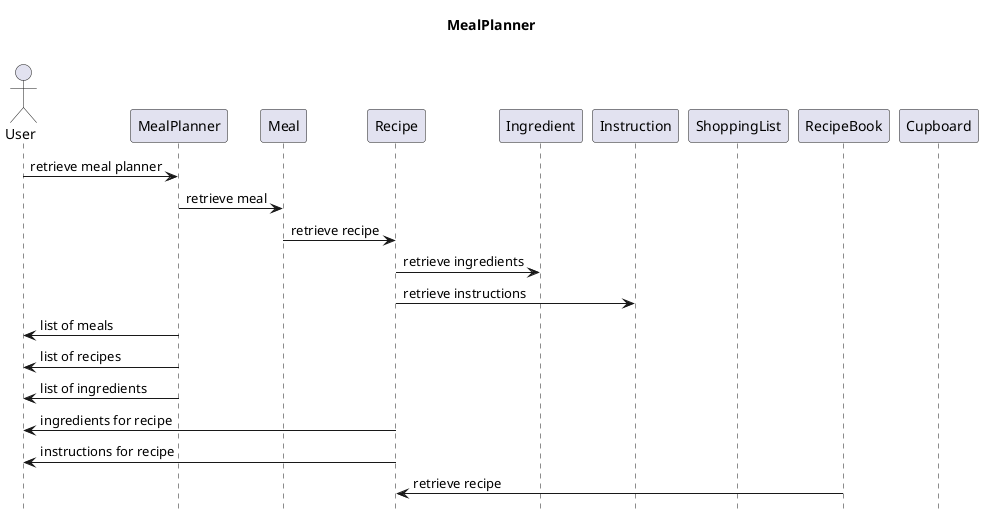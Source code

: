 @startuml

title <b>MealPlanner</b>\n
hide footbox

actor "User"                    as U


    participant "MealPlanner"   as MP
    participant "Meal"          as M
    participant "Recipe"        as R
    participant "Ingredient"    as ING
    participant "Instruction"   as INS
    participant "ShoppingList"  as SL
    participant "RecipeBook"    as RB
    participant "Cupboard"      as C

U -> MP : retrieve meal planner
MP -> M : retrieve meal
M -> R  : retrieve recipe
R -> ING : retrieve ingredients
R -> INS : retrieve instructions
MP -> U : list of meals
MP -> U : list of recipes
MP -> U : list of ingredients
R -> U : ingredients for recipe
R -> U : instructions for recipe
RB -> R : retrieve recipe

@enduml
